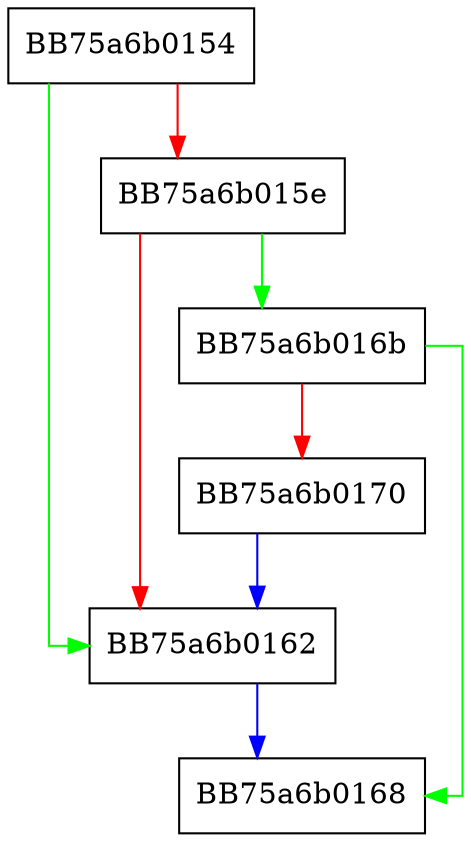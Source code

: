 digraph processTDTStatusCodes {
  node [shape="box"];
  graph [splines=ortho];
  BB75a6b0154 -> BB75a6b0162 [color="green"];
  BB75a6b0154 -> BB75a6b015e [color="red"];
  BB75a6b015e -> BB75a6b016b [color="green"];
  BB75a6b015e -> BB75a6b0162 [color="red"];
  BB75a6b0162 -> BB75a6b0168 [color="blue"];
  BB75a6b016b -> BB75a6b0168 [color="green"];
  BB75a6b016b -> BB75a6b0170 [color="red"];
  BB75a6b0170 -> BB75a6b0162 [color="blue"];
}